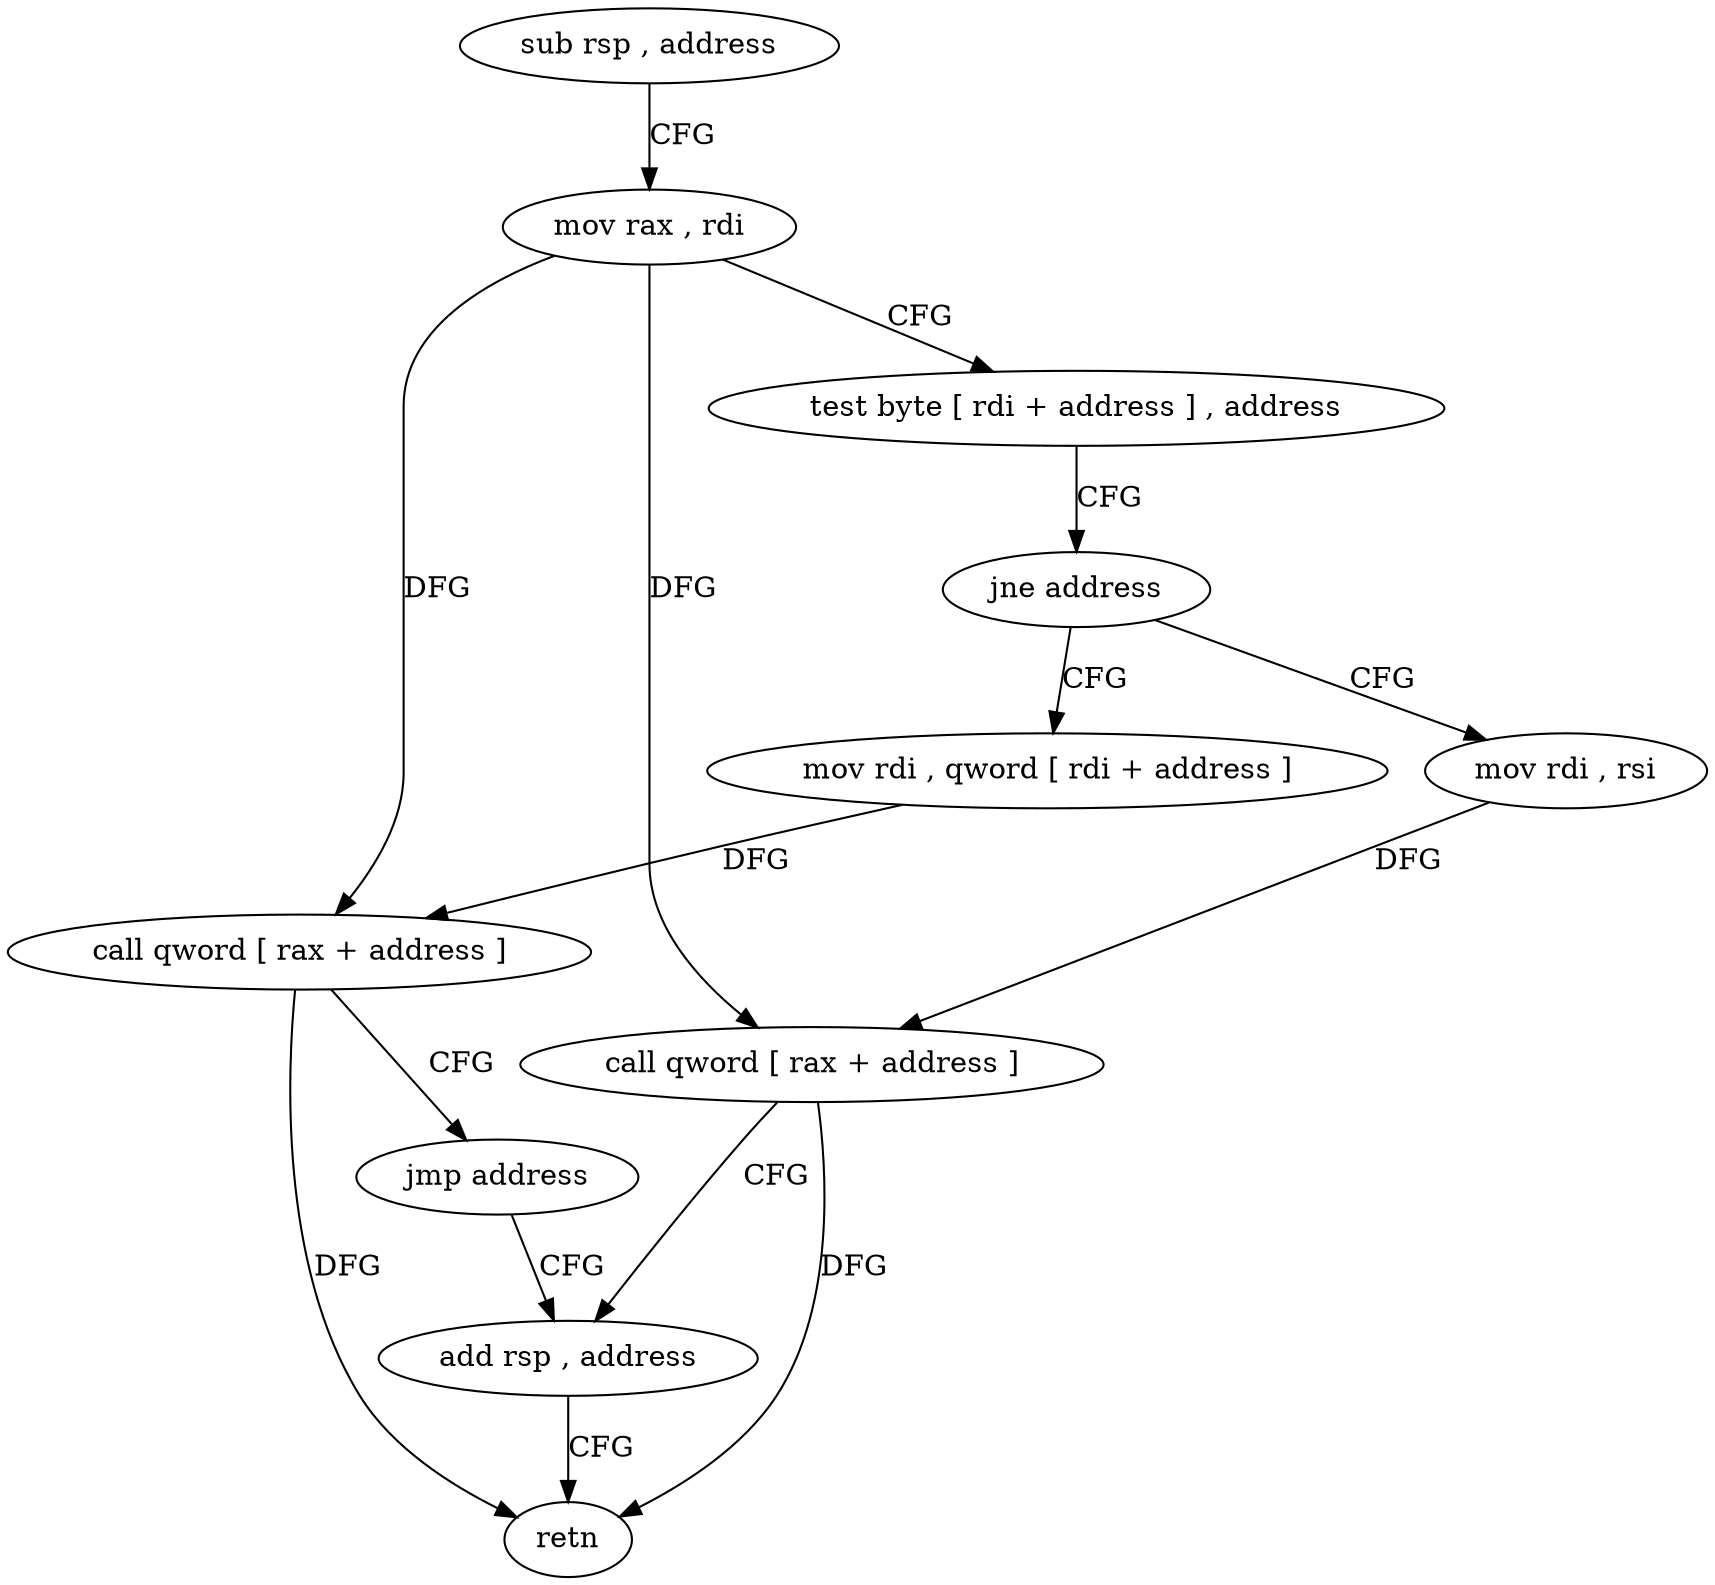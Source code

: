 digraph "func" {
"190300" [label = "sub rsp , address" ]
"190304" [label = "mov rax , rdi" ]
"190307" [label = "test byte [ rdi + address ] , address" ]
"190311" [label = "jne address" ]
"190324" [label = "mov rdi , qword [ rdi + address ]" ]
"190313" [label = "mov rdi , rsi" ]
"190328" [label = "call qword [ rax + address ]" ]
"190331" [label = "jmp address" ]
"190319" [label = "add rsp , address" ]
"190316" [label = "call qword [ rax + address ]" ]
"190323" [label = "retn" ]
"190300" -> "190304" [ label = "CFG" ]
"190304" -> "190307" [ label = "CFG" ]
"190304" -> "190328" [ label = "DFG" ]
"190304" -> "190316" [ label = "DFG" ]
"190307" -> "190311" [ label = "CFG" ]
"190311" -> "190324" [ label = "CFG" ]
"190311" -> "190313" [ label = "CFG" ]
"190324" -> "190328" [ label = "DFG" ]
"190313" -> "190316" [ label = "DFG" ]
"190328" -> "190331" [ label = "CFG" ]
"190328" -> "190323" [ label = "DFG" ]
"190331" -> "190319" [ label = "CFG" ]
"190319" -> "190323" [ label = "CFG" ]
"190316" -> "190319" [ label = "CFG" ]
"190316" -> "190323" [ label = "DFG" ]
}
